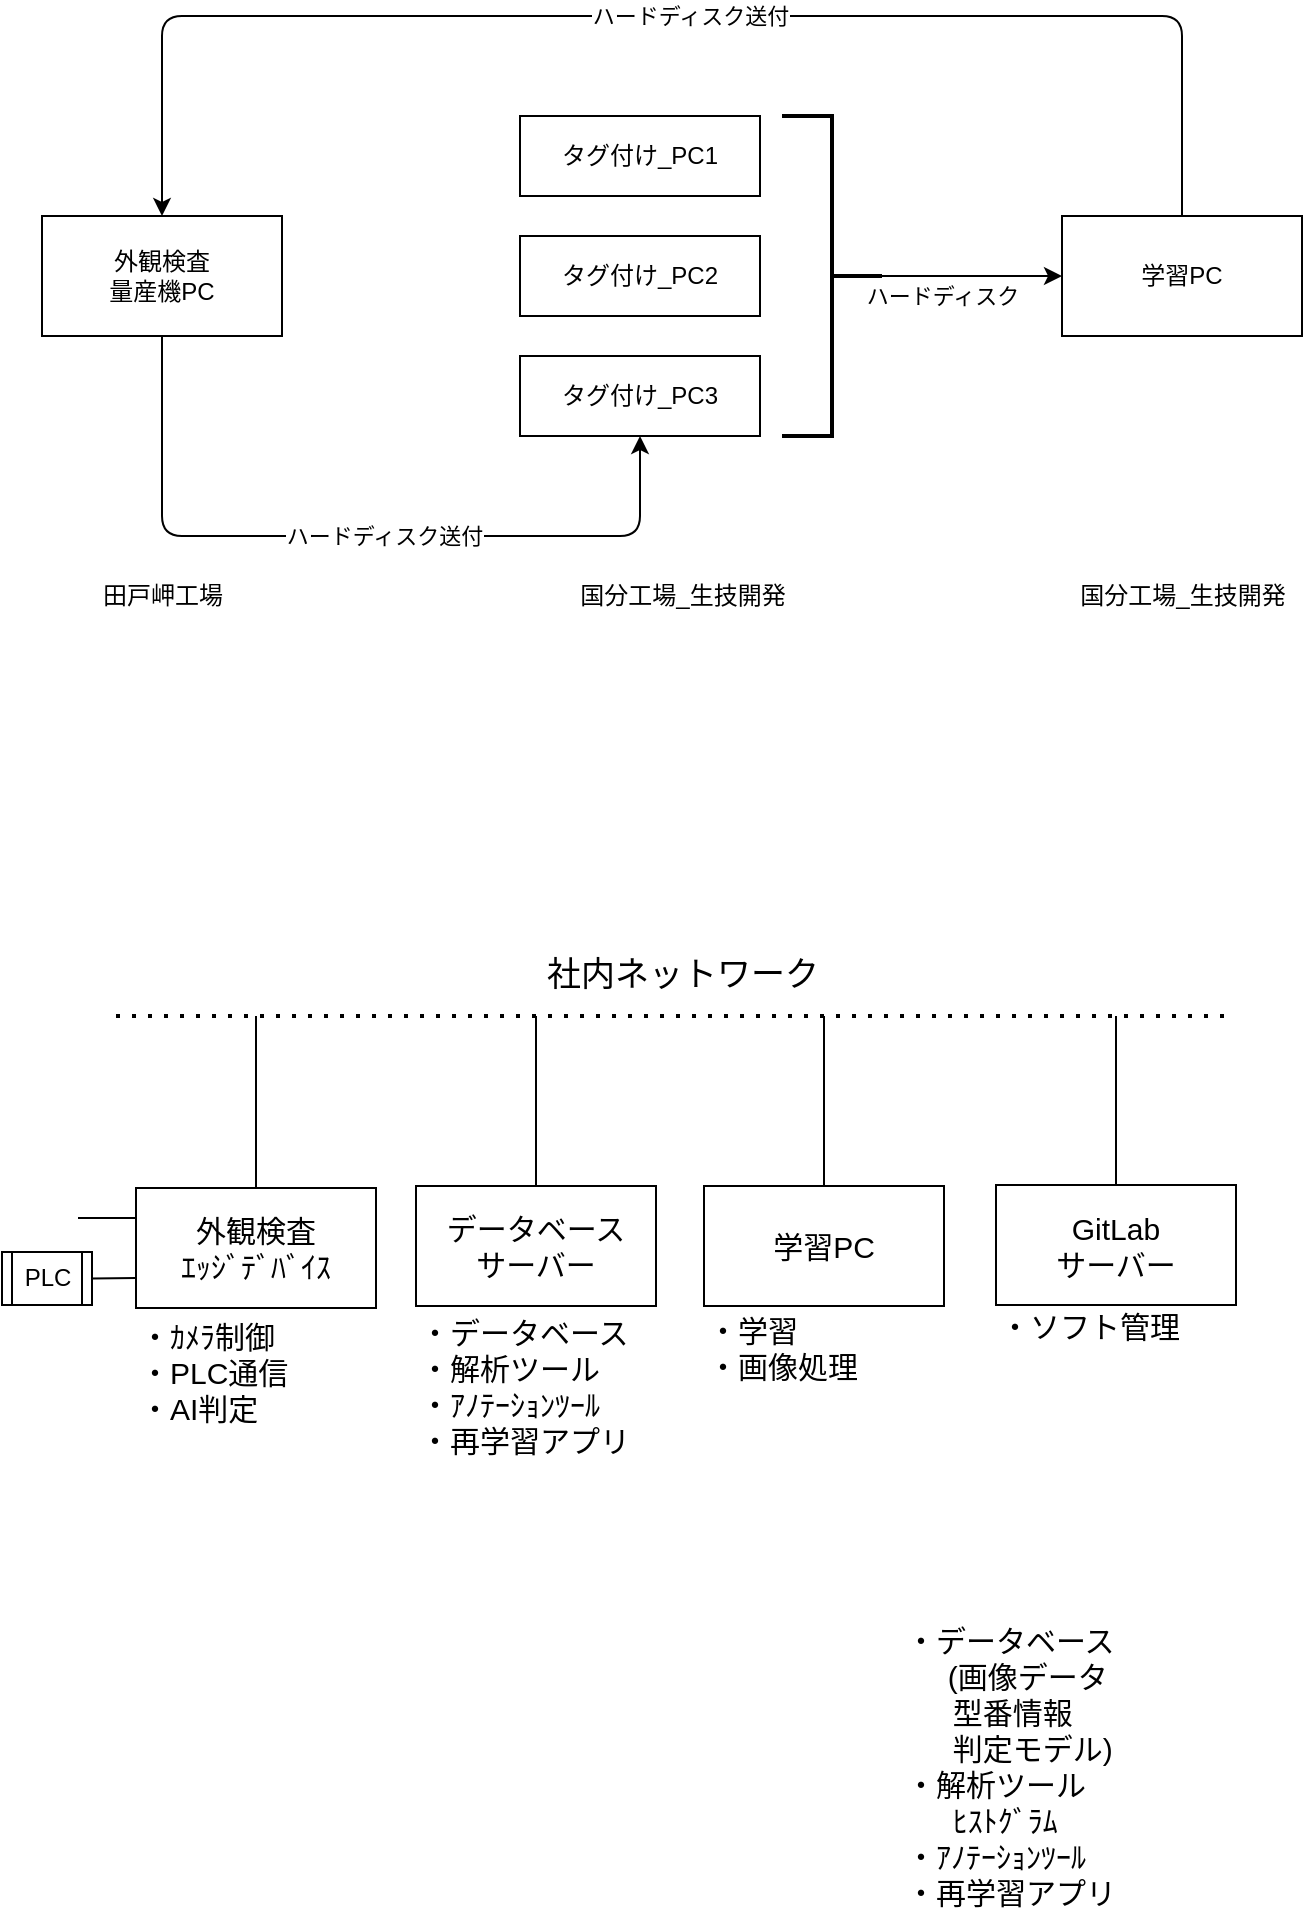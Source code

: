 <mxfile version="14.5.4" type="github">
  <diagram id="zSGuNCVuyLexyMfJzmde" name="ページ1">
    <mxGraphModel dx="1038" dy="548" grid="1" gridSize="10" guides="1" tooltips="1" connect="1" arrows="1" fold="1" page="1" pageScale="1" pageWidth="827" pageHeight="1169" math="0" shadow="0">
      <root>
        <mxCell id="0" />
        <mxCell id="1" parent="0" />
        <mxCell id="Tm7CqngPH54pWnZSqlNK-1" value="外観検査&lt;br&gt;量産機PC" style="rounded=0;whiteSpace=wrap;html=1;" parent="1" vertex="1">
          <mxGeometry x="120" y="160" width="120" height="60" as="geometry" />
        </mxCell>
        <mxCell id="Tm7CqngPH54pWnZSqlNK-3" value="タグ付け_PC1" style="rounded=0;whiteSpace=wrap;html=1;" parent="1" vertex="1">
          <mxGeometry x="359" y="110" width="120" height="40" as="geometry" />
        </mxCell>
        <mxCell id="Tm7CqngPH54pWnZSqlNK-6" value="タグ付け_PC2" style="rounded=0;whiteSpace=wrap;html=1;" parent="1" vertex="1">
          <mxGeometry x="359" y="170" width="120" height="40" as="geometry" />
        </mxCell>
        <mxCell id="Tm7CqngPH54pWnZSqlNK-7" value="タグ付け_PC3" style="rounded=0;whiteSpace=wrap;html=1;" parent="1" vertex="1">
          <mxGeometry x="359" y="230" width="120" height="40" as="geometry" />
        </mxCell>
        <mxCell id="Tm7CqngPH54pWnZSqlNK-8" value="学習PC" style="rounded=0;whiteSpace=wrap;html=1;" parent="1" vertex="1">
          <mxGeometry x="630" y="160" width="120" height="60" as="geometry" />
        </mxCell>
        <mxCell id="Tm7CqngPH54pWnZSqlNK-9" value="田戸岬工場" style="text;html=1;align=center;verticalAlign=middle;resizable=0;points=[];autosize=1;" parent="1" vertex="1">
          <mxGeometry x="140" y="340" width="80" height="20" as="geometry" />
        </mxCell>
        <mxCell id="Tm7CqngPH54pWnZSqlNK-10" value="国分工場_生技開発" style="text;html=1;align=center;verticalAlign=middle;resizable=0;points=[];autosize=1;" parent="1" vertex="1">
          <mxGeometry x="380" y="340" width="120" height="20" as="geometry" />
        </mxCell>
        <mxCell id="Tm7CqngPH54pWnZSqlNK-12" value="" style="endArrow=classic;html=1;exitX=0.5;exitY=1;exitDx=0;exitDy=0;entryX=0.5;entryY=1;entryDx=0;entryDy=0;" parent="1" source="Tm7CqngPH54pWnZSqlNK-1" target="Tm7CqngPH54pWnZSqlNK-7" edge="1">
          <mxGeometry relative="1" as="geometry">
            <mxPoint x="370" y="250" as="sourcePoint" />
            <mxPoint x="470" y="250" as="targetPoint" />
            <Array as="points">
              <mxPoint x="180" y="320" />
              <mxPoint x="419" y="320" />
            </Array>
          </mxGeometry>
        </mxCell>
        <mxCell id="Tm7CqngPH54pWnZSqlNK-13" value="ハードディスク送付" style="edgeLabel;resizable=0;html=1;align=center;verticalAlign=middle;" parent="Tm7CqngPH54pWnZSqlNK-12" connectable="0" vertex="1">
          <mxGeometry relative="1" as="geometry">
            <mxPoint x="15.83" as="offset" />
          </mxGeometry>
        </mxCell>
        <mxCell id="Tm7CqngPH54pWnZSqlNK-15" value="" style="strokeWidth=2;html=1;shape=mxgraph.flowchart.annotation_2;align=left;labelPosition=right;pointerEvents=1;direction=west;" parent="1" vertex="1">
          <mxGeometry x="490" y="110" width="50" height="160" as="geometry" />
        </mxCell>
        <mxCell id="Tm7CqngPH54pWnZSqlNK-16" value="" style="endArrow=classic;html=1;exitX=0;exitY=0.5;exitDx=0;exitDy=0;exitPerimeter=0;entryX=0;entryY=0.5;entryDx=0;entryDy=0;" parent="1" source="Tm7CqngPH54pWnZSqlNK-15" target="Tm7CqngPH54pWnZSqlNK-8" edge="1">
          <mxGeometry width="50" height="50" relative="1" as="geometry">
            <mxPoint x="390" y="120" as="sourcePoint" />
            <mxPoint x="440" y="70" as="targetPoint" />
          </mxGeometry>
        </mxCell>
        <mxCell id="Tm7CqngPH54pWnZSqlNK-17" value="" style="endArrow=classic;html=1;exitX=0.5;exitY=0;exitDx=0;exitDy=0;entryX=0.5;entryY=0;entryDx=0;entryDy=0;" parent="1" source="Tm7CqngPH54pWnZSqlNK-8" target="Tm7CqngPH54pWnZSqlNK-1" edge="1">
          <mxGeometry width="50" height="50" relative="1" as="geometry">
            <mxPoint x="390" y="120" as="sourcePoint" />
            <mxPoint x="440" y="70" as="targetPoint" />
            <Array as="points">
              <mxPoint x="690" y="60" />
              <mxPoint x="180" y="60" />
            </Array>
          </mxGeometry>
        </mxCell>
        <mxCell id="Tm7CqngPH54pWnZSqlNK-18" value="ハードディスク送付" style="edgeLabel;html=1;align=center;verticalAlign=middle;resizable=0;points=[];" parent="Tm7CqngPH54pWnZSqlNK-17" vertex="1" connectable="0">
          <mxGeometry x="-0.026" relative="1" as="geometry">
            <mxPoint as="offset" />
          </mxGeometry>
        </mxCell>
        <mxCell id="Tm7CqngPH54pWnZSqlNK-20" value="国分工場_生技開発" style="text;html=1;align=center;verticalAlign=middle;resizable=0;points=[];autosize=1;" parent="1" vertex="1">
          <mxGeometry x="630" y="340" width="120" height="20" as="geometry" />
        </mxCell>
        <mxCell id="Tm7CqngPH54pWnZSqlNK-21" value="外観検査&lt;br style=&quot;font-size: 15px;&quot;&gt;ｴｯｼﾞﾃﾞﾊﾞｲｽ" style="rounded=0;whiteSpace=wrap;html=1;fontSize=15;" parent="1" vertex="1">
          <mxGeometry x="167" y="646" width="120" height="60" as="geometry" />
        </mxCell>
        <mxCell id="Tm7CqngPH54pWnZSqlNK-22" value="データベース&lt;br style=&quot;font-size: 15px;&quot;&gt;サーバー" style="rounded=0;whiteSpace=wrap;html=1;fontSize=15;" parent="1" vertex="1">
          <mxGeometry x="307" y="645" width="120" height="60" as="geometry" />
        </mxCell>
        <mxCell id="Tm7CqngPH54pWnZSqlNK-23" value="学習PC" style="rounded=0;whiteSpace=wrap;html=1;fontSize=15;" parent="1" vertex="1">
          <mxGeometry x="451" y="645" width="120" height="60" as="geometry" />
        </mxCell>
        <mxCell id="Tm7CqngPH54pWnZSqlNK-24" value="GitLab&lt;br style=&quot;font-size: 15px;&quot;&gt;サーバー" style="rounded=0;whiteSpace=wrap;html=1;fontSize=15;" parent="1" vertex="1">
          <mxGeometry x="597" y="644.5" width="120" height="60" as="geometry" />
        </mxCell>
        <mxCell id="Tm7CqngPH54pWnZSqlNK-25" value="ハードディスク" style="edgeLabel;html=1;align=center;verticalAlign=middle;resizable=0;points=[];" parent="1" vertex="1" connectable="0">
          <mxGeometry x="569.996" y="200.0" as="geometry" />
        </mxCell>
        <mxCell id="Tm7CqngPH54pWnZSqlNK-66" style="edgeStyle=orthogonalEdgeStyle;rounded=0;orthogonalLoop=1;jettySize=auto;html=1;exitX=0.5;exitY=1;exitDx=0;exitDy=0;dashed=1;" parent="1" source="Tm7CqngPH54pWnZSqlNK-23" target="Tm7CqngPH54pWnZSqlNK-23" edge="1">
          <mxGeometry relative="1" as="geometry" />
        </mxCell>
        <mxCell id="I03jtUjxZPY6olnYF68Y-1" value="" style="shape=image;html=1;verticalAlign=top;verticalLabelPosition=bottom;labelBackgroundColor=#ffffff;imageAspect=0;aspect=fixed;image=https://cdn2.iconfinder.com/data/icons/ios-7-icons/50/video_camera-128.png;fontSize=16;direction=west;" parent="1" vertex="1">
          <mxGeometry x="100" y="642" width="38" height="38" as="geometry" />
        </mxCell>
        <mxCell id="I03jtUjxZPY6olnYF68Y-2" value="" style="endArrow=none;html=1;fontSize=16;entryX=0;entryY=0.5;entryDx=0;entryDy=0;exitX=0;exitY=0.25;exitDx=0;exitDy=0;" parent="1" source="Tm7CqngPH54pWnZSqlNK-21" target="I03jtUjxZPY6olnYF68Y-1" edge="1">
          <mxGeometry width="50" height="50" relative="1" as="geometry">
            <mxPoint x="265" y="710" as="sourcePoint" />
            <mxPoint x="315" y="660" as="targetPoint" />
          </mxGeometry>
        </mxCell>
        <mxCell id="I03jtUjxZPY6olnYF68Y-3" value="PLC" style="shape=process;whiteSpace=wrap;html=1;backgroundOutline=1;fontSize=12;" parent="1" vertex="1">
          <mxGeometry x="100" y="678" width="45" height="26.5" as="geometry" />
        </mxCell>
        <mxCell id="I03jtUjxZPY6olnYF68Y-4" value="" style="endArrow=none;html=1;fontSize=16;entryX=0;entryY=0.75;entryDx=0;entryDy=0;exitX=1;exitY=0.5;exitDx=0;exitDy=0;" parent="1" source="I03jtUjxZPY6olnYF68Y-3" target="Tm7CqngPH54pWnZSqlNK-21" edge="1">
          <mxGeometry width="50" height="50" relative="1" as="geometry">
            <mxPoint x="125" y="830" as="sourcePoint" />
            <mxPoint x="175" y="780" as="targetPoint" />
          </mxGeometry>
        </mxCell>
        <mxCell id="I03jtUjxZPY6olnYF68Y-5" value="社内ネットワーク" style="endArrow=none;dashed=1;html=1;dashPattern=1 3;strokeWidth=2;fontSize=17;" parent="1" edge="1">
          <mxGeometry x="0.011" y="20" width="50" height="50" relative="1" as="geometry">
            <mxPoint x="157" y="560" as="sourcePoint" />
            <mxPoint x="717" y="560" as="targetPoint" />
            <mxPoint as="offset" />
          </mxGeometry>
        </mxCell>
        <mxCell id="I03jtUjxZPY6olnYF68Y-7" value="" style="endArrow=none;html=1;fontSize=17;" parent="1" target="Tm7CqngPH54pWnZSqlNK-21" edge="1">
          <mxGeometry width="50" height="50" relative="1" as="geometry">
            <mxPoint x="227" y="560" as="sourcePoint" />
            <mxPoint x="277" y="490" as="targetPoint" />
          </mxGeometry>
        </mxCell>
        <mxCell id="I03jtUjxZPY6olnYF68Y-8" value="" style="endArrow=none;html=1;fontSize=17;exitX=0.5;exitY=0;exitDx=0;exitDy=0;" parent="1" source="Tm7CqngPH54pWnZSqlNK-22" edge="1">
          <mxGeometry width="50" height="50" relative="1" as="geometry">
            <mxPoint x="237" y="570" as="sourcePoint" />
            <mxPoint x="367" y="560" as="targetPoint" />
          </mxGeometry>
        </mxCell>
        <mxCell id="I03jtUjxZPY6olnYF68Y-9" value="" style="endArrow=none;html=1;fontSize=17;exitX=0.5;exitY=0;exitDx=0;exitDy=0;" parent="1" source="Tm7CqngPH54pWnZSqlNK-23" edge="1">
          <mxGeometry width="50" height="50" relative="1" as="geometry">
            <mxPoint x="510.5" y="615" as="sourcePoint" />
            <mxPoint x="511" y="560" as="targetPoint" />
          </mxGeometry>
        </mxCell>
        <mxCell id="I03jtUjxZPY6olnYF68Y-10" value="" style="endArrow=none;html=1;fontSize=17;entryX=0.5;entryY=0;entryDx=0;entryDy=0;" parent="1" target="Tm7CqngPH54pWnZSqlNK-24" edge="1">
          <mxGeometry width="50" height="50" relative="1" as="geometry">
            <mxPoint x="657" y="560" as="sourcePoint" />
            <mxPoint x="521" y="570" as="targetPoint" />
          </mxGeometry>
        </mxCell>
        <mxCell id="I03jtUjxZPY6olnYF68Y-15" value="・ｶﾒﾗ制御&lt;br&gt;&lt;div&gt;&lt;span&gt;・PLC通信&lt;/span&gt;&lt;/div&gt;&lt;div&gt;&lt;span&gt;・AI判定&lt;/span&gt;&lt;/div&gt;" style="text;html=1;align=left;verticalAlign=middle;resizable=0;points=[];autosize=1;fontSize=15;" parent="1" vertex="1">
          <mxGeometry x="167" y="707.5" width="90" height="60" as="geometry" />
        </mxCell>
        <mxCell id="I03jtUjxZPY6olnYF68Y-17" value="・データベース&lt;br&gt;・解析ツール&lt;br&gt;・ｱﾉﾃｰｼｮﾝﾂｰﾙ&lt;br&gt;・再学習アプリ" style="text;html=1;align=left;verticalAlign=middle;resizable=0;points=[];autosize=1;fontSize=15;" parent="1" vertex="1">
          <mxGeometry x="307" y="704.5" width="120" height="80" as="geometry" />
        </mxCell>
        <mxCell id="I03jtUjxZPY6olnYF68Y-18" value="・学習&lt;br&gt;・画像処理" style="text;html=1;align=left;verticalAlign=middle;resizable=0;points=[];autosize=1;fontSize=15;" parent="1" vertex="1">
          <mxGeometry x="451" y="706" width="90" height="40" as="geometry" />
        </mxCell>
        <mxCell id="I03jtUjxZPY6olnYF68Y-19" value="・ソフト管理" style="text;html=1;align=left;verticalAlign=middle;resizable=0;points=[];autosize=1;fontSize=15;" parent="1" vertex="1">
          <mxGeometry x="597" y="704.5" width="110" height="20" as="geometry" />
        </mxCell>
        <mxCell id="brxPHPzRj3RmDMarpUSy-1" value="・データベース&lt;br&gt;&amp;nbsp; &amp;nbsp; &amp;nbsp;(画像データ&lt;br&gt;　&amp;nbsp; 型番情報&lt;br&gt;　&amp;nbsp; 判定モデル)&lt;br&gt;・解析ツール&lt;br&gt;　&amp;nbsp; ﾋｽﾄｸﾞﾗﾑ&lt;br&gt;・ｱﾉﾃｰｼｮﾝﾂｰﾙ&lt;br&gt;・再学習アプリ" style="text;html=1;align=left;verticalAlign=middle;resizable=0;points=[];autosize=1;fontSize=15;" vertex="1" parent="1">
          <mxGeometry x="550" y="860" width="120" height="150" as="geometry" />
        </mxCell>
      </root>
    </mxGraphModel>
  </diagram>
</mxfile>
